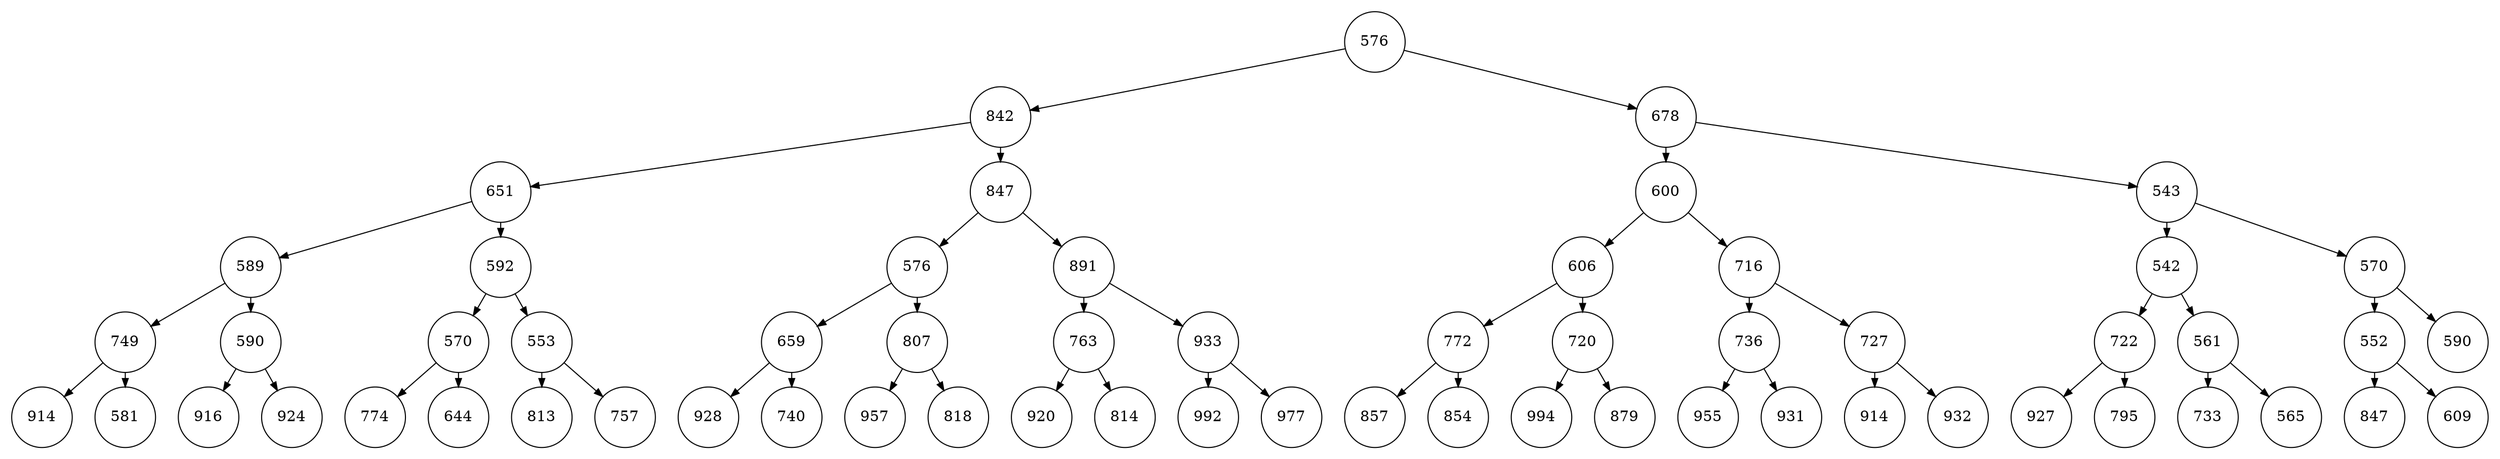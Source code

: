 
    digraph G {
    nodesep=0.3;
    ranksep=0.2;
    margin=0.1;
    node [shape=circle];
    edge [arrowsize=0.8];
    1 -> 2[side=left];
1 -> 3;
2 -> 4[side=left];
2 -> 5;
3 -> 6[side=left];
3 -> 7;
4 -> 8[side=left];
4 -> 9;
5 -> 10[side=left];
5 -> 11;
6 -> 12[side=left];
6 -> 13;
7 -> 14[side=left];
7 -> 15;
8 -> 16[side=left];
8 -> 17;
9 -> 18[side=left];
9 -> 19;
10 -> 20[side=left];
10 -> 21;
11 -> 22[side=left];
11 -> 23;
12 -> 24[side=left];
12 -> 25;
13 -> 26[side=left];
13 -> 27;
14 -> 28[side=left];
14 -> 29;
15 -> 30[side=left];
15 -> 31;
16 -> 32[side=left];
16 -> 33;
17 -> 34[side=left];
17 -> 35;
18 -> 36[side=left];
18 -> 37;
19 -> 38[side=left];
19 -> 39;
20 -> 40[side=left];
20 -> 41;
21 -> 42[side=left];
21 -> 43;
22 -> 44[side=left];
22 -> 45;
23 -> 46[side=left];
23 -> 47;
24 -> 48[side=left];
24 -> 49;
25 -> 50[side=left];
25 -> 51;
26 -> 52[side=left];
26 -> 53;
27 -> 54[side=left];
27 -> 55;
28 -> 56[side=left];
28 -> 57;
29 -> 58[side=left];
29 -> 59;
30 -> 60[side=left];
30 -> 61;
1[label="576"]
2[label="842"]
3[label="678"]
4[label="651"]
5[label="847"]
6[label="600"]
7[label="543"]
8[label="589"]
9[label="592"]
10[label="576"]
11[label="891"]
12[label="606"]
13[label="716"]
14[label="542"]
15[label="570"]
16[label="749"]
17[label="590"]
18[label="570"]
19[label="553"]
20[label="659"]
21[label="807"]
22[label="763"]
23[label="933"]
24[label="772"]
25[label="720"]
26[label="736"]
27[label="727"]
28[label="722"]
29[label="561"]
30[label="552"]
31[label="590"]
32[label="914"]
33[label="581"]
34[label="916"]
35[label="924"]
36[label="774"]
37[label="644"]
38[label="813"]
39[label="757"]
40[label="928"]
41[label="740"]
42[label="957"]
43[label="818"]
44[label="920"]
45[label="814"]
46[label="992"]
47[label="977"]
48[label="857"]
49[label="854"]
50[label="994"]
51[label="879"]
52[label="955"]
53[label="931"]
54[label="914"]
55[label="932"]
56[label="927"]
57[label="795"]
58[label="733"]
59[label="565"]
60[label="847"]
61[label="609"]}